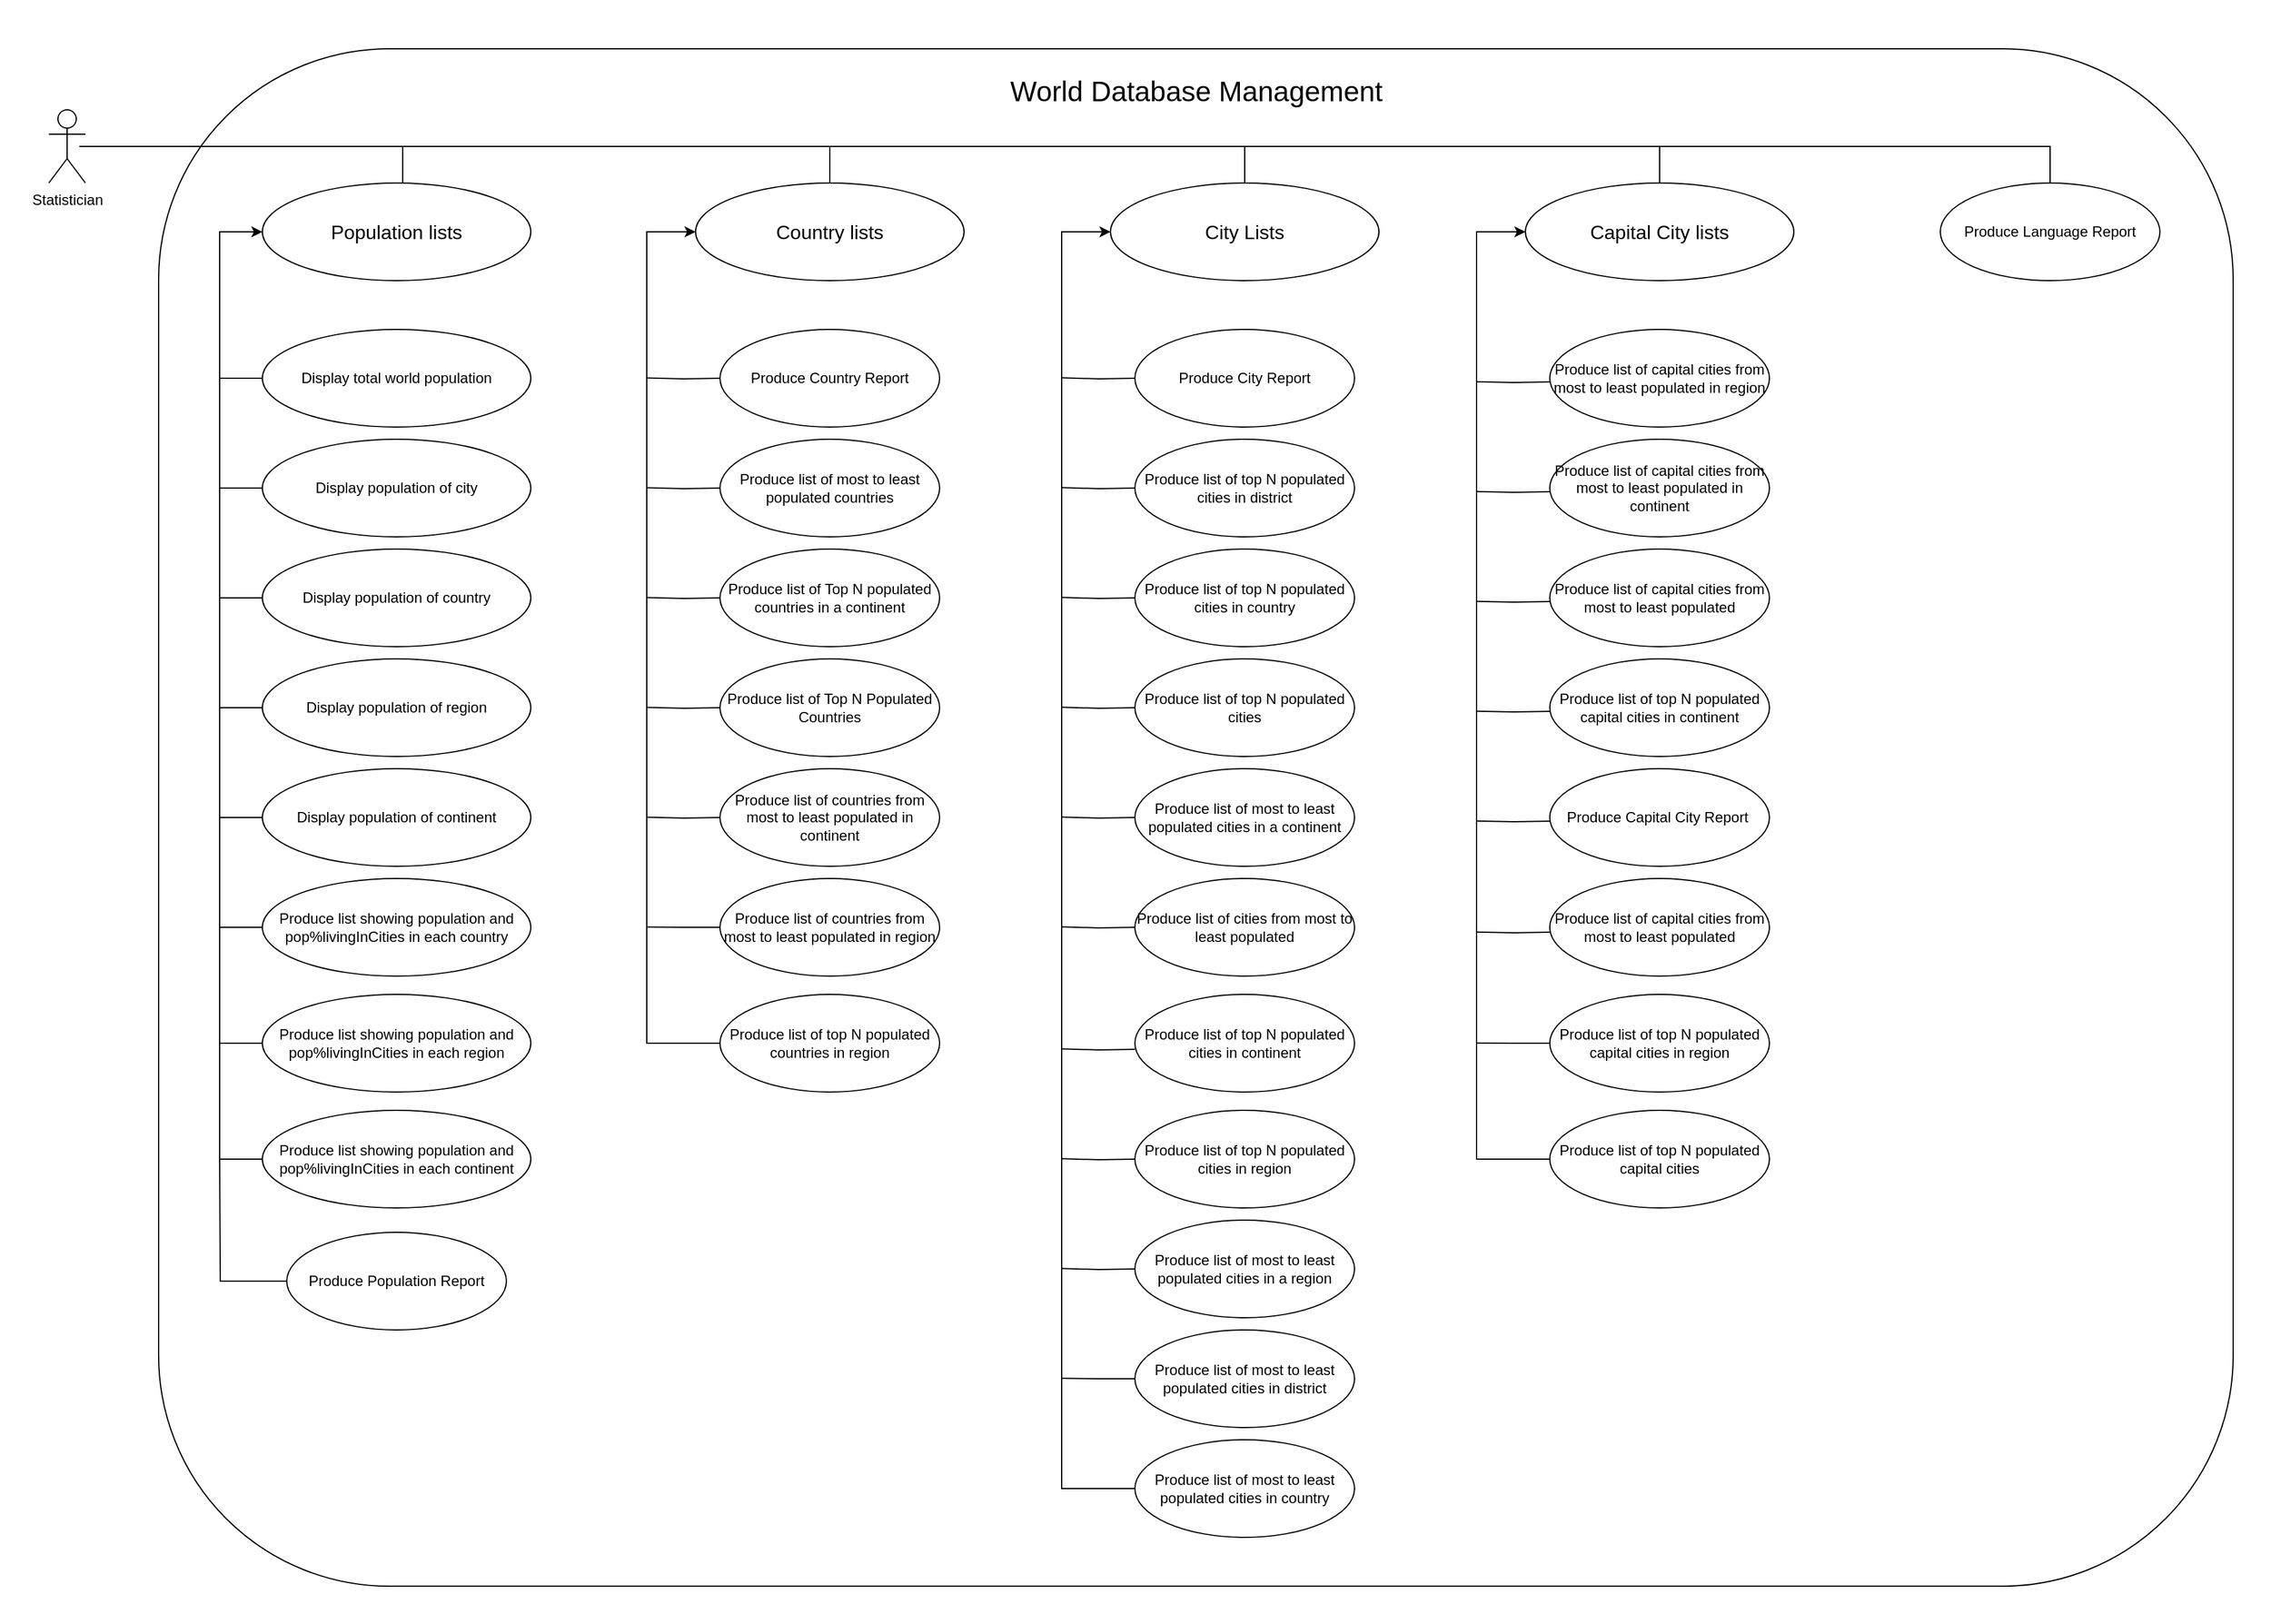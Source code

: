 <mxfile version="24.7.17">
  <diagram name="Page-1" id="0k8xIw7TpMh4qqgfpXcG">
    <mxGraphModel grid="1" page="1" gridSize="10" guides="1" tooltips="1" connect="1" arrows="1" fold="1" pageScale="1" pageWidth="827" pageHeight="1169" math="0" shadow="0">
      <root>
        <mxCell id="0" />
        <mxCell id="1" parent="0" />
        <mxCell id="NXc3dOM5y7SeG1pe1I8C-40" value="" style="rounded=0;whiteSpace=wrap;html=1;strokeColor=none;" vertex="1" parent="1">
          <mxGeometry x="120" y="30" width="1860" height="1330" as="geometry" />
        </mxCell>
        <mxCell id="SM1oqchBrChm5BAiPCP6-1" value="Statistician" style="shape=umlActor;verticalLabelPosition=bottom;verticalAlign=top;html=1;outlineConnect=0;" vertex="1" parent="1">
          <mxGeometry x="160" y="120" width="30" height="60" as="geometry" />
        </mxCell>
        <mxCell id="SM1oqchBrChm5BAiPCP6-2" value="\" style="rounded=1;whiteSpace=wrap;html=1;movable=1;resizable=1;rotatable=1;deletable=1;editable=1;locked=0;connectable=1;" vertex="1" parent="1">
          <mxGeometry x="250" y="70" width="1700" height="1260" as="geometry" />
        </mxCell>
        <mxCell id="SM1oqchBrChm5BAiPCP6-3" value="&lt;font style=&quot;font-size: 23px;&quot;&gt;World Database Management&lt;/font&gt;" style="text;html=1;align=center;verticalAlign=middle;whiteSpace=wrap;rounded=0;" vertex="1" parent="1">
          <mxGeometry x="893.75" y="90" width="412.5" height="30" as="geometry" />
        </mxCell>
        <mxCell id="SM1oqchBrChm5BAiPCP6-4" value="Produce list of Top N Populated Countries" style="ellipse;whiteSpace=wrap;html=1;" vertex="1" parent="1">
          <mxGeometry x="710" y="570" width="180" height="80" as="geometry" />
        </mxCell>
        <mxCell id="SM1oqchBrChm5BAiPCP6-5" value="Produce list of countries from most to least populated in continent" style="ellipse;whiteSpace=wrap;html=1;" vertex="1" parent="1">
          <mxGeometry x="710" y="660" width="180" height="80" as="geometry" />
        </mxCell>
        <mxCell id="SM1oqchBrChm5BAiPCP6-6" value="Produce list of most to least populated countries" style="ellipse;whiteSpace=wrap;html=1;" vertex="1" parent="1">
          <mxGeometry x="710" y="390" width="180" height="80" as="geometry" />
        </mxCell>
        <mxCell id="NXc3dOM5y7SeG1pe1I8C-3" style="edgeStyle=orthogonalEdgeStyle;rounded=0;orthogonalLoop=1;jettySize=auto;html=1;exitX=0;exitY=0.5;exitDx=0;exitDy=0;endArrow=none;endFill=0;" edge="1" parent="1" source="SM1oqchBrChm5BAiPCP6-7">
          <mxGeometry relative="1" as="geometry">
            <mxPoint x="650" y="789.75" as="targetPoint" />
          </mxGeometry>
        </mxCell>
        <mxCell id="SM1oqchBrChm5BAiPCP6-7" value="Produce list of countries from most to least populated in region" style="ellipse;whiteSpace=wrap;html=1;" vertex="1" parent="1">
          <mxGeometry x="710" y="750" width="180" height="80" as="geometry" />
        </mxCell>
        <mxCell id="SM1oqchBrChm5BAiPCP6-8" value="Produce list of cities from most to least populated" style="ellipse;whiteSpace=wrap;html=1;" vertex="1" parent="1">
          <mxGeometry x="1050" y="750" width="180" height="80" as="geometry" />
        </mxCell>
        <mxCell id="SM1oqchBrChm5BAiPCP6-9" value="Produce list of most to least populated cities in a continent" style="ellipse;whiteSpace=wrap;html=1;" vertex="1" parent="1">
          <mxGeometry x="1050" y="660" width="180" height="80" as="geometry" />
        </mxCell>
        <mxCell id="SM1oqchBrChm5BAiPCP6-10" value="Produce list of most to least populated cities in a region" style="ellipse;whiteSpace=wrap;html=1;" vertex="1" parent="1">
          <mxGeometry x="1050" y="1030" width="180" height="80" as="geometry" />
        </mxCell>
        <mxCell id="SM1oqchBrChm5BAiPCP6-11" value="Produce Capital City Report&amp;nbsp;" style="ellipse;whiteSpace=wrap;html=1;" vertex="1" parent="1">
          <mxGeometry x="1390" y="660" width="180" height="80" as="geometry" />
        </mxCell>
        <mxCell id="SM1oqchBrChm5BAiPCP6-12" value="Produce Country Report" style="ellipse;whiteSpace=wrap;html=1;" vertex="1" parent="1">
          <mxGeometry x="710" y="300" width="180" height="80" as="geometry" />
        </mxCell>
        <mxCell id="SM1oqchBrChm5BAiPCP6-13" value="Produce City Report" style="ellipse;whiteSpace=wrap;html=1;" vertex="1" parent="1">
          <mxGeometry x="1050" y="300" width="180" height="80" as="geometry" />
        </mxCell>
        <mxCell id="SM1oqchBrChm5BAiPCP6-53" style="edgeStyle=orthogonalEdgeStyle;rounded=0;orthogonalLoop=1;jettySize=auto;html=1;exitX=0;exitY=0.5;exitDx=0;exitDy=0;endArrow=none;endFill=0;" edge="1" parent="1" source="SM1oqchBrChm5BAiPCP6-14">
          <mxGeometry relative="1" as="geometry">
            <mxPoint x="300.0" y="980" as="targetPoint" />
          </mxGeometry>
        </mxCell>
        <mxCell id="SM1oqchBrChm5BAiPCP6-14" value="Produce Population Report" style="ellipse;whiteSpace=wrap;html=1;" vertex="1" parent="1">
          <mxGeometry x="355" y="1040" width="180" height="80" as="geometry" />
        </mxCell>
        <mxCell id="SM1oqchBrChm5BAiPCP6-15" value="Produce Language Report" style="ellipse;whiteSpace=wrap;html=1;" vertex="1" parent="1">
          <mxGeometry x="1710" y="180" width="180" height="80" as="geometry" />
        </mxCell>
        <mxCell id="SM1oqchBrChm5BAiPCP6-16" value="Produce list of Top N populated countries in a continent" style="ellipse;whiteSpace=wrap;html=1;" vertex="1" parent="1">
          <mxGeometry x="710" y="480" width="180" height="80" as="geometry" />
        </mxCell>
        <mxCell id="NXc3dOM5y7SeG1pe1I8C-2" style="edgeStyle=orthogonalEdgeStyle;rounded=0;orthogonalLoop=1;jettySize=auto;html=1;exitX=0;exitY=0.5;exitDx=0;exitDy=0;entryX=0;entryY=0.5;entryDx=0;entryDy=0;" edge="1" parent="1" source="SM1oqchBrChm5BAiPCP6-17" target="SM1oqchBrChm5BAiPCP6-49">
          <mxGeometry relative="1" as="geometry">
            <Array as="points">
              <mxPoint x="650" y="885" />
              <mxPoint x="650" y="220" />
            </Array>
          </mxGeometry>
        </mxCell>
        <mxCell id="SM1oqchBrChm5BAiPCP6-17" value="Produce list of top N populated countries in region" style="ellipse;whiteSpace=wrap;html=1;" vertex="1" parent="1">
          <mxGeometry x="710" y="845" width="180" height="80" as="geometry" />
        </mxCell>
        <mxCell id="NXc3dOM5y7SeG1pe1I8C-9" style="edgeStyle=orthogonalEdgeStyle;rounded=0;orthogonalLoop=1;jettySize=auto;html=1;exitX=0;exitY=0.5;exitDx=0;exitDy=0;entryX=0;entryY=0.5;entryDx=0;entryDy=0;" edge="1" parent="1" source="SM1oqchBrChm5BAiPCP6-18" target="SM1oqchBrChm5BAiPCP6-50">
          <mxGeometry relative="1" as="geometry">
            <Array as="points">
              <mxPoint x="990" y="1250" />
              <mxPoint x="990" y="220" />
            </Array>
          </mxGeometry>
        </mxCell>
        <mxCell id="SM1oqchBrChm5BAiPCP6-18" value="Produce list of most to least populated cities in country" style="ellipse;whiteSpace=wrap;html=1;" vertex="1" parent="1">
          <mxGeometry x="1050" y="1210" width="180" height="80" as="geometry" />
        </mxCell>
        <mxCell id="NXc3dOM5y7SeG1pe1I8C-10" style="edgeStyle=orthogonalEdgeStyle;rounded=0;orthogonalLoop=1;jettySize=auto;html=1;exitX=0;exitY=0.5;exitDx=0;exitDy=0;endArrow=none;endFill=0;" edge="1" parent="1" source="SM1oqchBrChm5BAiPCP6-19">
          <mxGeometry relative="1" as="geometry">
            <mxPoint x="990" y="1159.632" as="targetPoint" />
          </mxGeometry>
        </mxCell>
        <mxCell id="SM1oqchBrChm5BAiPCP6-19" value="Produce list of most to least populated cities in district" style="ellipse;whiteSpace=wrap;html=1;" vertex="1" parent="1">
          <mxGeometry x="1050" y="1120" width="180" height="80" as="geometry" />
        </mxCell>
        <mxCell id="SM1oqchBrChm5BAiPCP6-20" value="Produce list of top N populated cities" style="ellipse;whiteSpace=wrap;html=1;" vertex="1" parent="1">
          <mxGeometry x="1050" y="570" width="180" height="80" as="geometry" />
        </mxCell>
        <mxCell id="SM1oqchBrChm5BAiPCP6-21" value="Produce list of top N populated cities in continent" style="ellipse;whiteSpace=wrap;html=1;" vertex="1" parent="1">
          <mxGeometry x="1050" y="845" width="180" height="80" as="geometry" />
        </mxCell>
        <mxCell id="SM1oqchBrChm5BAiPCP6-22" value="Produce list of top N populated cities in region" style="ellipse;whiteSpace=wrap;html=1;" vertex="1" parent="1">
          <mxGeometry x="1050" y="940" width="180" height="80" as="geometry" />
        </mxCell>
        <mxCell id="SM1oqchBrChm5BAiPCP6-23" value="Produce list of top N populated cities in country" style="ellipse;whiteSpace=wrap;html=1;" vertex="1" parent="1">
          <mxGeometry x="1050" y="480" width="180" height="80" as="geometry" />
        </mxCell>
        <mxCell id="SM1oqchBrChm5BAiPCP6-24" value="Produce list of top N populated cities in district" style="ellipse;whiteSpace=wrap;html=1;" vertex="1" parent="1">
          <mxGeometry x="1050" y="390" width="180" height="80" as="geometry" />
        </mxCell>
        <mxCell id="SM1oqchBrChm5BAiPCP6-25" value="Produce list of capital cities from most to least populated" style="ellipse;whiteSpace=wrap;html=1;" vertex="1" parent="1">
          <mxGeometry x="1390" y="480" width="180" height="80" as="geometry" />
        </mxCell>
        <mxCell id="SM1oqchBrChm5BAiPCP6-26" value="Produce list of capital cities from most to least populated" style="ellipse;whiteSpace=wrap;html=1;" vertex="1" parent="1">
          <mxGeometry x="1390" y="750" width="180" height="80" as="geometry" />
        </mxCell>
        <mxCell id="SM1oqchBrChm5BAiPCP6-27" value="Produce list of capital cities from most to least populated in continent" style="ellipse;whiteSpace=wrap;html=1;" vertex="1" parent="1">
          <mxGeometry x="1390" y="390" width="180" height="80" as="geometry" />
        </mxCell>
        <mxCell id="SM1oqchBrChm5BAiPCP6-28" value="Produce list of capital cities from most to least populated in region" style="ellipse;whiteSpace=wrap;html=1;" vertex="1" parent="1">
          <mxGeometry x="1390" y="300" width="180" height="80" as="geometry" />
        </mxCell>
        <mxCell id="NXc3dOM5y7SeG1pe1I8C-22" style="edgeStyle=orthogonalEdgeStyle;rounded=0;orthogonalLoop=1;jettySize=auto;html=1;exitX=0;exitY=0.5;exitDx=0;exitDy=0;entryX=0;entryY=0.5;entryDx=0;entryDy=0;" edge="1" parent="1" source="SM1oqchBrChm5BAiPCP6-29" target="SM1oqchBrChm5BAiPCP6-51">
          <mxGeometry relative="1" as="geometry">
            <Array as="points">
              <mxPoint x="1330" y="980" />
              <mxPoint x="1330" y="220" />
            </Array>
          </mxGeometry>
        </mxCell>
        <mxCell id="SM1oqchBrChm5BAiPCP6-29" value="Produce list of top N populated capital cities" style="ellipse;whiteSpace=wrap;html=1;" vertex="1" parent="1">
          <mxGeometry x="1390" y="940" width="180" height="80" as="geometry" />
        </mxCell>
        <mxCell id="SM1oqchBrChm5BAiPCP6-30" value="Produce list of top N populated capital cities in continent" style="ellipse;whiteSpace=wrap;html=1;" vertex="1" parent="1">
          <mxGeometry x="1390" y="570" width="180" height="80" as="geometry" />
        </mxCell>
        <mxCell id="NXc3dOM5y7SeG1pe1I8C-23" style="edgeStyle=orthogonalEdgeStyle;rounded=0;orthogonalLoop=1;jettySize=auto;html=1;exitX=0;exitY=0.5;exitDx=0;exitDy=0;endArrow=none;endFill=0;" edge="1" parent="1" source="SM1oqchBrChm5BAiPCP6-31">
          <mxGeometry relative="1" as="geometry">
            <mxPoint x="1330" y="884.895" as="targetPoint" />
          </mxGeometry>
        </mxCell>
        <mxCell id="SM1oqchBrChm5BAiPCP6-31" value="Produce list of top N populated capital cities in region" style="ellipse;whiteSpace=wrap;html=1;" vertex="1" parent="1">
          <mxGeometry x="1390" y="845" width="180" height="80" as="geometry" />
        </mxCell>
        <mxCell id="SM1oqchBrChm5BAiPCP6-32" value="Produce list showing population and pop%livingInCities in each continent" style="ellipse;whiteSpace=wrap;html=1;" vertex="1" parent="1">
          <mxGeometry x="335" y="940" width="220" height="80" as="geometry" />
        </mxCell>
        <mxCell id="SM1oqchBrChm5BAiPCP6-33" style="edgeStyle=orthogonalEdgeStyle;rounded=0;orthogonalLoop=1;jettySize=auto;html=1;endArrow=none;endFill=0;" edge="1" parent="1" source="SM1oqchBrChm5BAiPCP6-34">
          <mxGeometry relative="1" as="geometry">
            <mxPoint x="300" y="885" as="targetPoint" />
          </mxGeometry>
        </mxCell>
        <mxCell id="SM1oqchBrChm5BAiPCP6-34" value="Produce list showing population and pop%livingInCities in each region" style="ellipse;whiteSpace=wrap;html=1;" vertex="1" parent="1">
          <mxGeometry x="335" y="845" width="220" height="80" as="geometry" />
        </mxCell>
        <mxCell id="SM1oqchBrChm5BAiPCP6-35" style="edgeStyle=orthogonalEdgeStyle;rounded=0;orthogonalLoop=1;jettySize=auto;html=1;exitX=0;exitY=0.5;exitDx=0;exitDy=0;endArrow=none;endFill=0;" edge="1" parent="1" source="SM1oqchBrChm5BAiPCP6-36">
          <mxGeometry relative="1" as="geometry">
            <mxPoint x="300.0" y="790.333" as="targetPoint" />
          </mxGeometry>
        </mxCell>
        <mxCell id="SM1oqchBrChm5BAiPCP6-36" value="Produce list showing population and pop%livingInCities in each country" style="ellipse;whiteSpace=wrap;html=1;" vertex="1" parent="1">
          <mxGeometry x="335" y="750" width="220" height="80" as="geometry" />
        </mxCell>
        <mxCell id="SM1oqchBrChm5BAiPCP6-37" value="Display total world population" style="ellipse;whiteSpace=wrap;html=1;" vertex="1" parent="1">
          <mxGeometry x="335" y="300" width="220" height="80" as="geometry" />
        </mxCell>
        <mxCell id="SM1oqchBrChm5BAiPCP6-38" style="edgeStyle=orthogonalEdgeStyle;rounded=0;orthogonalLoop=1;jettySize=auto;html=1;exitX=0;exitY=0.5;exitDx=0;exitDy=0;endArrow=none;endFill=0;" edge="1" parent="1" source="SM1oqchBrChm5BAiPCP6-39">
          <mxGeometry relative="1" as="geometry">
            <mxPoint x="300.0" y="700.333" as="targetPoint" />
          </mxGeometry>
        </mxCell>
        <mxCell id="SM1oqchBrChm5BAiPCP6-39" value="Display population of continent" style="ellipse;whiteSpace=wrap;html=1;" vertex="1" parent="1">
          <mxGeometry x="335" y="660" width="220" height="80" as="geometry" />
        </mxCell>
        <mxCell id="SM1oqchBrChm5BAiPCP6-40" value="Display population of region" style="ellipse;whiteSpace=wrap;html=1;" vertex="1" parent="1">
          <mxGeometry x="335" y="570" width="220" height="80" as="geometry" />
        </mxCell>
        <mxCell id="SM1oqchBrChm5BAiPCP6-41" value="Display population of country" style="ellipse;whiteSpace=wrap;html=1;" vertex="1" parent="1">
          <mxGeometry x="335" y="480" width="220" height="80" as="geometry" />
        </mxCell>
        <mxCell id="SM1oqchBrChm5BAiPCP6-42" value="Display population of city" style="ellipse;whiteSpace=wrap;html=1;" vertex="1" parent="1">
          <mxGeometry x="335" y="390" width="220" height="80" as="geometry" />
        </mxCell>
        <mxCell id="SM1oqchBrChm5BAiPCP6-43" value="&lt;font style=&quot;font-size: 16px;&quot;&gt;Population lists&lt;/font&gt;" style="ellipse;whiteSpace=wrap;html=1;" vertex="1" parent="1">
          <mxGeometry x="335" y="180" width="220" height="80" as="geometry" />
        </mxCell>
        <mxCell id="SM1oqchBrChm5BAiPCP6-44" value="" style="endArrow=classic;html=1;rounded=0;entryX=0;entryY=0.5;entryDx=0;entryDy=0;exitX=0;exitY=0.5;exitDx=0;exitDy=0;" edge="1" parent="1" source="SM1oqchBrChm5BAiPCP6-32" target="SM1oqchBrChm5BAiPCP6-43">
          <mxGeometry width="50" height="50" relative="1" as="geometry">
            <mxPoint x="335" y="340" as="sourcePoint" />
            <mxPoint x="350" y="280" as="targetPoint" />
            <Array as="points">
              <mxPoint x="300" y="980" />
              <mxPoint x="300" y="220" />
            </Array>
          </mxGeometry>
        </mxCell>
        <mxCell id="SM1oqchBrChm5BAiPCP6-45" value="" style="endArrow=none;html=1;rounded=0;entryX=0;entryY=0.5;entryDx=0;entryDy=0;" edge="1" parent="1" target="SM1oqchBrChm5BAiPCP6-37">
          <mxGeometry width="50" height="50" relative="1" as="geometry">
            <mxPoint x="300" y="340" as="sourcePoint" />
            <mxPoint x="400" y="260" as="targetPoint" />
          </mxGeometry>
        </mxCell>
        <mxCell id="SM1oqchBrChm5BAiPCP6-46" value="" style="endArrow=none;html=1;rounded=0;entryX=0;entryY=0.5;entryDx=0;entryDy=0;" edge="1" parent="1">
          <mxGeometry width="50" height="50" relative="1" as="geometry">
            <mxPoint x="300" y="430" as="sourcePoint" />
            <mxPoint x="335" y="430" as="targetPoint" />
          </mxGeometry>
        </mxCell>
        <mxCell id="SM1oqchBrChm5BAiPCP6-47" value="" style="endArrow=none;html=1;rounded=0;entryX=0;entryY=0.5;entryDx=0;entryDy=0;" edge="1" parent="1">
          <mxGeometry width="50" height="50" relative="1" as="geometry">
            <mxPoint x="300" y="520" as="sourcePoint" />
            <mxPoint x="335" y="520" as="targetPoint" />
          </mxGeometry>
        </mxCell>
        <mxCell id="SM1oqchBrChm5BAiPCP6-48" value="" style="endArrow=none;html=1;rounded=0;entryX=0;entryY=0.5;entryDx=0;entryDy=0;" edge="1" parent="1">
          <mxGeometry width="50" height="50" relative="1" as="geometry">
            <mxPoint x="300" y="610" as="sourcePoint" />
            <mxPoint x="335" y="610" as="targetPoint" />
          </mxGeometry>
        </mxCell>
        <mxCell id="SM1oqchBrChm5BAiPCP6-49" value="&lt;font style=&quot;font-size: 16px;&quot;&gt;Country lists&lt;/font&gt;" style="ellipse;whiteSpace=wrap;html=1;" vertex="1" parent="1">
          <mxGeometry x="690" y="180" width="220" height="80" as="geometry" />
        </mxCell>
        <mxCell id="SM1oqchBrChm5BAiPCP6-50" value="&lt;font style=&quot;font-size: 16px;&quot;&gt;City Lists&lt;/font&gt;" style="ellipse;whiteSpace=wrap;html=1;" vertex="1" parent="1">
          <mxGeometry x="1030" y="180" width="220" height="80" as="geometry" />
        </mxCell>
        <mxCell id="SM1oqchBrChm5BAiPCP6-51" value="&lt;font style=&quot;font-size: 16px;&quot;&gt;Capital City lists&lt;/font&gt;" style="ellipse;whiteSpace=wrap;html=1;" vertex="1" parent="1">
          <mxGeometry x="1370" y="180" width="220" height="80" as="geometry" />
        </mxCell>
        <mxCell id="NXc3dOM5y7SeG1pe1I8C-4" style="edgeStyle=orthogonalEdgeStyle;rounded=0;orthogonalLoop=1;jettySize=auto;html=1;exitX=0;exitY=0.5;exitDx=0;exitDy=0;endArrow=none;endFill=0;" edge="1" parent="1">
          <mxGeometry relative="1" as="geometry">
            <mxPoint x="650" y="699.75" as="targetPoint" />
            <mxPoint x="710" y="700" as="sourcePoint" />
          </mxGeometry>
        </mxCell>
        <mxCell id="NXc3dOM5y7SeG1pe1I8C-5" style="edgeStyle=orthogonalEdgeStyle;rounded=0;orthogonalLoop=1;jettySize=auto;html=1;exitX=0;exitY=0.5;exitDx=0;exitDy=0;endArrow=none;endFill=0;" edge="1" parent="1">
          <mxGeometry relative="1" as="geometry">
            <mxPoint x="650" y="609.75" as="targetPoint" />
            <mxPoint x="710" y="610" as="sourcePoint" />
          </mxGeometry>
        </mxCell>
        <mxCell id="NXc3dOM5y7SeG1pe1I8C-6" style="edgeStyle=orthogonalEdgeStyle;rounded=0;orthogonalLoop=1;jettySize=auto;html=1;exitX=0;exitY=0.5;exitDx=0;exitDy=0;endArrow=none;endFill=0;" edge="1" parent="1">
          <mxGeometry relative="1" as="geometry">
            <mxPoint x="650" y="519.75" as="targetPoint" />
            <mxPoint x="710" y="520" as="sourcePoint" />
          </mxGeometry>
        </mxCell>
        <mxCell id="NXc3dOM5y7SeG1pe1I8C-7" style="edgeStyle=orthogonalEdgeStyle;rounded=0;orthogonalLoop=1;jettySize=auto;html=1;exitX=0;exitY=0.5;exitDx=0;exitDy=0;endArrow=none;endFill=0;" edge="1" parent="1">
          <mxGeometry relative="1" as="geometry">
            <mxPoint x="650" y="429.75" as="targetPoint" />
            <mxPoint x="710" y="430" as="sourcePoint" />
          </mxGeometry>
        </mxCell>
        <mxCell id="NXc3dOM5y7SeG1pe1I8C-8" style="edgeStyle=orthogonalEdgeStyle;rounded=0;orthogonalLoop=1;jettySize=auto;html=1;exitX=0;exitY=0.5;exitDx=0;exitDy=0;endArrow=none;endFill=0;" edge="1" parent="1">
          <mxGeometry relative="1" as="geometry">
            <mxPoint x="650" y="339.75" as="targetPoint" />
            <mxPoint x="710" y="340" as="sourcePoint" />
          </mxGeometry>
        </mxCell>
        <mxCell id="NXc3dOM5y7SeG1pe1I8C-11" style="edgeStyle=orthogonalEdgeStyle;rounded=0;orthogonalLoop=1;jettySize=auto;html=1;exitX=0;exitY=0.5;exitDx=0;exitDy=0;endArrow=none;endFill=0;" edge="1" parent="1">
          <mxGeometry relative="1" as="geometry">
            <mxPoint x="990" y="1069.632" as="targetPoint" />
            <mxPoint x="1050" y="1070" as="sourcePoint" />
          </mxGeometry>
        </mxCell>
        <mxCell id="NXc3dOM5y7SeG1pe1I8C-12" style="edgeStyle=orthogonalEdgeStyle;rounded=0;orthogonalLoop=1;jettySize=auto;html=1;exitX=0;exitY=0.5;exitDx=0;exitDy=0;endArrow=none;endFill=0;" edge="1" parent="1">
          <mxGeometry relative="1" as="geometry">
            <mxPoint x="990" y="979.632" as="targetPoint" />
            <mxPoint x="1050" y="980" as="sourcePoint" />
          </mxGeometry>
        </mxCell>
        <mxCell id="NXc3dOM5y7SeG1pe1I8C-13" style="edgeStyle=orthogonalEdgeStyle;rounded=0;orthogonalLoop=1;jettySize=auto;html=1;exitX=0;exitY=0.5;exitDx=0;exitDy=0;endArrow=none;endFill=0;" edge="1" parent="1">
          <mxGeometry relative="1" as="geometry">
            <mxPoint x="990" y="889.632" as="targetPoint" />
            <mxPoint x="1050" y="890" as="sourcePoint" />
          </mxGeometry>
        </mxCell>
        <mxCell id="NXc3dOM5y7SeG1pe1I8C-14" style="edgeStyle=orthogonalEdgeStyle;rounded=0;orthogonalLoop=1;jettySize=auto;html=1;exitX=0;exitY=0.5;exitDx=0;exitDy=0;endArrow=none;endFill=0;" edge="1" parent="1">
          <mxGeometry relative="1" as="geometry">
            <mxPoint x="990" y="789.632" as="targetPoint" />
            <mxPoint x="1050" y="790" as="sourcePoint" />
          </mxGeometry>
        </mxCell>
        <mxCell id="NXc3dOM5y7SeG1pe1I8C-15" style="edgeStyle=orthogonalEdgeStyle;rounded=0;orthogonalLoop=1;jettySize=auto;html=1;exitX=0;exitY=0.5;exitDx=0;exitDy=0;endArrow=none;endFill=0;" edge="1" parent="1">
          <mxGeometry relative="1" as="geometry">
            <mxPoint x="990" y="699.632" as="targetPoint" />
            <mxPoint x="1050" y="700" as="sourcePoint" />
          </mxGeometry>
        </mxCell>
        <mxCell id="NXc3dOM5y7SeG1pe1I8C-16" style="edgeStyle=orthogonalEdgeStyle;rounded=0;orthogonalLoop=1;jettySize=auto;html=1;exitX=0;exitY=0.5;exitDx=0;exitDy=0;endArrow=none;endFill=0;" edge="1" parent="1">
          <mxGeometry relative="1" as="geometry">
            <mxPoint x="990" y="609.632" as="targetPoint" />
            <mxPoint x="1050" y="610" as="sourcePoint" />
          </mxGeometry>
        </mxCell>
        <mxCell id="NXc3dOM5y7SeG1pe1I8C-17" style="edgeStyle=orthogonalEdgeStyle;rounded=0;orthogonalLoop=1;jettySize=auto;html=1;exitX=0;exitY=0.5;exitDx=0;exitDy=0;endArrow=none;endFill=0;" edge="1" parent="1">
          <mxGeometry relative="1" as="geometry">
            <mxPoint x="990" y="519.632" as="targetPoint" />
            <mxPoint x="1050" y="520" as="sourcePoint" />
          </mxGeometry>
        </mxCell>
        <mxCell id="NXc3dOM5y7SeG1pe1I8C-20" style="edgeStyle=orthogonalEdgeStyle;rounded=0;orthogonalLoop=1;jettySize=auto;html=1;exitX=0;exitY=0.5;exitDx=0;exitDy=0;endArrow=none;endFill=0;" edge="1" parent="1">
          <mxGeometry relative="1" as="geometry">
            <mxPoint x="990" y="429.632" as="targetPoint" />
            <mxPoint x="1050" y="430" as="sourcePoint" />
          </mxGeometry>
        </mxCell>
        <mxCell id="NXc3dOM5y7SeG1pe1I8C-21" style="edgeStyle=orthogonalEdgeStyle;rounded=0;orthogonalLoop=1;jettySize=auto;html=1;exitX=0;exitY=0.5;exitDx=0;exitDy=0;endArrow=none;endFill=0;" edge="1" parent="1">
          <mxGeometry relative="1" as="geometry">
            <mxPoint x="990" y="339.632" as="targetPoint" />
            <mxPoint x="1050" y="340" as="sourcePoint" />
          </mxGeometry>
        </mxCell>
        <mxCell id="NXc3dOM5y7SeG1pe1I8C-26" style="edgeStyle=orthogonalEdgeStyle;rounded=0;orthogonalLoop=1;jettySize=auto;html=1;exitX=0;exitY=0.5;exitDx=0;exitDy=0;endArrow=none;endFill=0;" edge="1" parent="1">
          <mxGeometry relative="1" as="geometry">
            <mxPoint x="1330" y="793.895" as="targetPoint" />
            <mxPoint x="1390" y="794" as="sourcePoint" />
          </mxGeometry>
        </mxCell>
        <mxCell id="NXc3dOM5y7SeG1pe1I8C-27" style="edgeStyle=orthogonalEdgeStyle;rounded=0;orthogonalLoop=1;jettySize=auto;html=1;exitX=0;exitY=0.5;exitDx=0;exitDy=0;endArrow=none;endFill=0;" edge="1" parent="1">
          <mxGeometry relative="1" as="geometry">
            <mxPoint x="1330" y="702.895" as="targetPoint" />
            <mxPoint x="1390" y="703" as="sourcePoint" />
          </mxGeometry>
        </mxCell>
        <mxCell id="NXc3dOM5y7SeG1pe1I8C-28" style="edgeStyle=orthogonalEdgeStyle;rounded=0;orthogonalLoop=1;jettySize=auto;html=1;exitX=0;exitY=0.5;exitDx=0;exitDy=0;endArrow=none;endFill=0;" edge="1" parent="1">
          <mxGeometry relative="1" as="geometry">
            <mxPoint x="1330" y="612.895" as="targetPoint" />
            <mxPoint x="1390" y="613" as="sourcePoint" />
          </mxGeometry>
        </mxCell>
        <mxCell id="NXc3dOM5y7SeG1pe1I8C-29" style="edgeStyle=orthogonalEdgeStyle;rounded=0;orthogonalLoop=1;jettySize=auto;html=1;exitX=0;exitY=0.5;exitDx=0;exitDy=0;endArrow=none;endFill=0;" edge="1" parent="1">
          <mxGeometry relative="1" as="geometry">
            <mxPoint x="1330" y="522.895" as="targetPoint" />
            <mxPoint x="1390" y="523" as="sourcePoint" />
          </mxGeometry>
        </mxCell>
        <mxCell id="NXc3dOM5y7SeG1pe1I8C-30" style="edgeStyle=orthogonalEdgeStyle;rounded=0;orthogonalLoop=1;jettySize=auto;html=1;exitX=0;exitY=0.5;exitDx=0;exitDy=0;endArrow=none;endFill=0;" edge="1" parent="1">
          <mxGeometry relative="1" as="geometry">
            <mxPoint x="1330" y="432.895" as="targetPoint" />
            <mxPoint x="1390" y="433" as="sourcePoint" />
          </mxGeometry>
        </mxCell>
        <mxCell id="NXc3dOM5y7SeG1pe1I8C-31" style="edgeStyle=orthogonalEdgeStyle;rounded=0;orthogonalLoop=1;jettySize=auto;html=1;exitX=0;exitY=0.5;exitDx=0;exitDy=0;endArrow=none;endFill=0;" edge="1" parent="1">
          <mxGeometry relative="1" as="geometry">
            <mxPoint x="1330" y="342.895" as="targetPoint" />
            <mxPoint x="1390" y="343" as="sourcePoint" />
          </mxGeometry>
        </mxCell>
        <mxCell id="NXc3dOM5y7SeG1pe1I8C-33" style="edgeStyle=orthogonalEdgeStyle;rounded=0;orthogonalLoop=1;jettySize=auto;html=1;exitX=0.5;exitY=0.5;exitDx=0;exitDy=0;exitPerimeter=0;entryX=0.5;entryY=0;entryDx=0;entryDy=0;endArrow=none;endFill=0;" edge="1" parent="1" target="SM1oqchBrChm5BAiPCP6-15">
          <mxGeometry relative="1" as="geometry">
            <mxPoint x="185" y="150" as="sourcePoint" />
            <mxPoint x="1800" y="160" as="targetPoint" />
            <Array as="points">
              <mxPoint x="1800" y="150" />
            </Array>
          </mxGeometry>
        </mxCell>
        <mxCell id="NXc3dOM5y7SeG1pe1I8C-36" value="" style="endArrow=none;html=1;rounded=0;exitX=0.5;exitY=0;exitDx=0;exitDy=0;" edge="1" parent="1" source="SM1oqchBrChm5BAiPCP6-51">
          <mxGeometry width="50" height="50" relative="1" as="geometry">
            <mxPoint x="1470" y="180" as="sourcePoint" />
            <mxPoint x="1480" y="150" as="targetPoint" />
          </mxGeometry>
        </mxCell>
        <mxCell id="NXc3dOM5y7SeG1pe1I8C-37" value="" style="endArrow=none;html=1;rounded=0;exitX=0.5;exitY=0;exitDx=0;exitDy=0;" edge="1" parent="1">
          <mxGeometry width="50" height="50" relative="1" as="geometry">
            <mxPoint x="1140" y="180" as="sourcePoint" />
            <mxPoint x="1140" y="150" as="targetPoint" />
          </mxGeometry>
        </mxCell>
        <mxCell id="NXc3dOM5y7SeG1pe1I8C-38" value="" style="endArrow=none;html=1;rounded=0;exitX=0.5;exitY=0;exitDx=0;exitDy=0;" edge="1" parent="1">
          <mxGeometry width="50" height="50" relative="1" as="geometry">
            <mxPoint x="800" y="180" as="sourcePoint" />
            <mxPoint x="800" y="150" as="targetPoint" />
          </mxGeometry>
        </mxCell>
        <mxCell id="NXc3dOM5y7SeG1pe1I8C-39" value="" style="endArrow=none;html=1;rounded=0;exitX=0.5;exitY=0;exitDx=0;exitDy=0;" edge="1" parent="1">
          <mxGeometry width="50" height="50" relative="1" as="geometry">
            <mxPoint x="450" y="180" as="sourcePoint" />
            <mxPoint x="450" y="150" as="targetPoint" />
          </mxGeometry>
        </mxCell>
      </root>
    </mxGraphModel>
  </diagram>
</mxfile>
